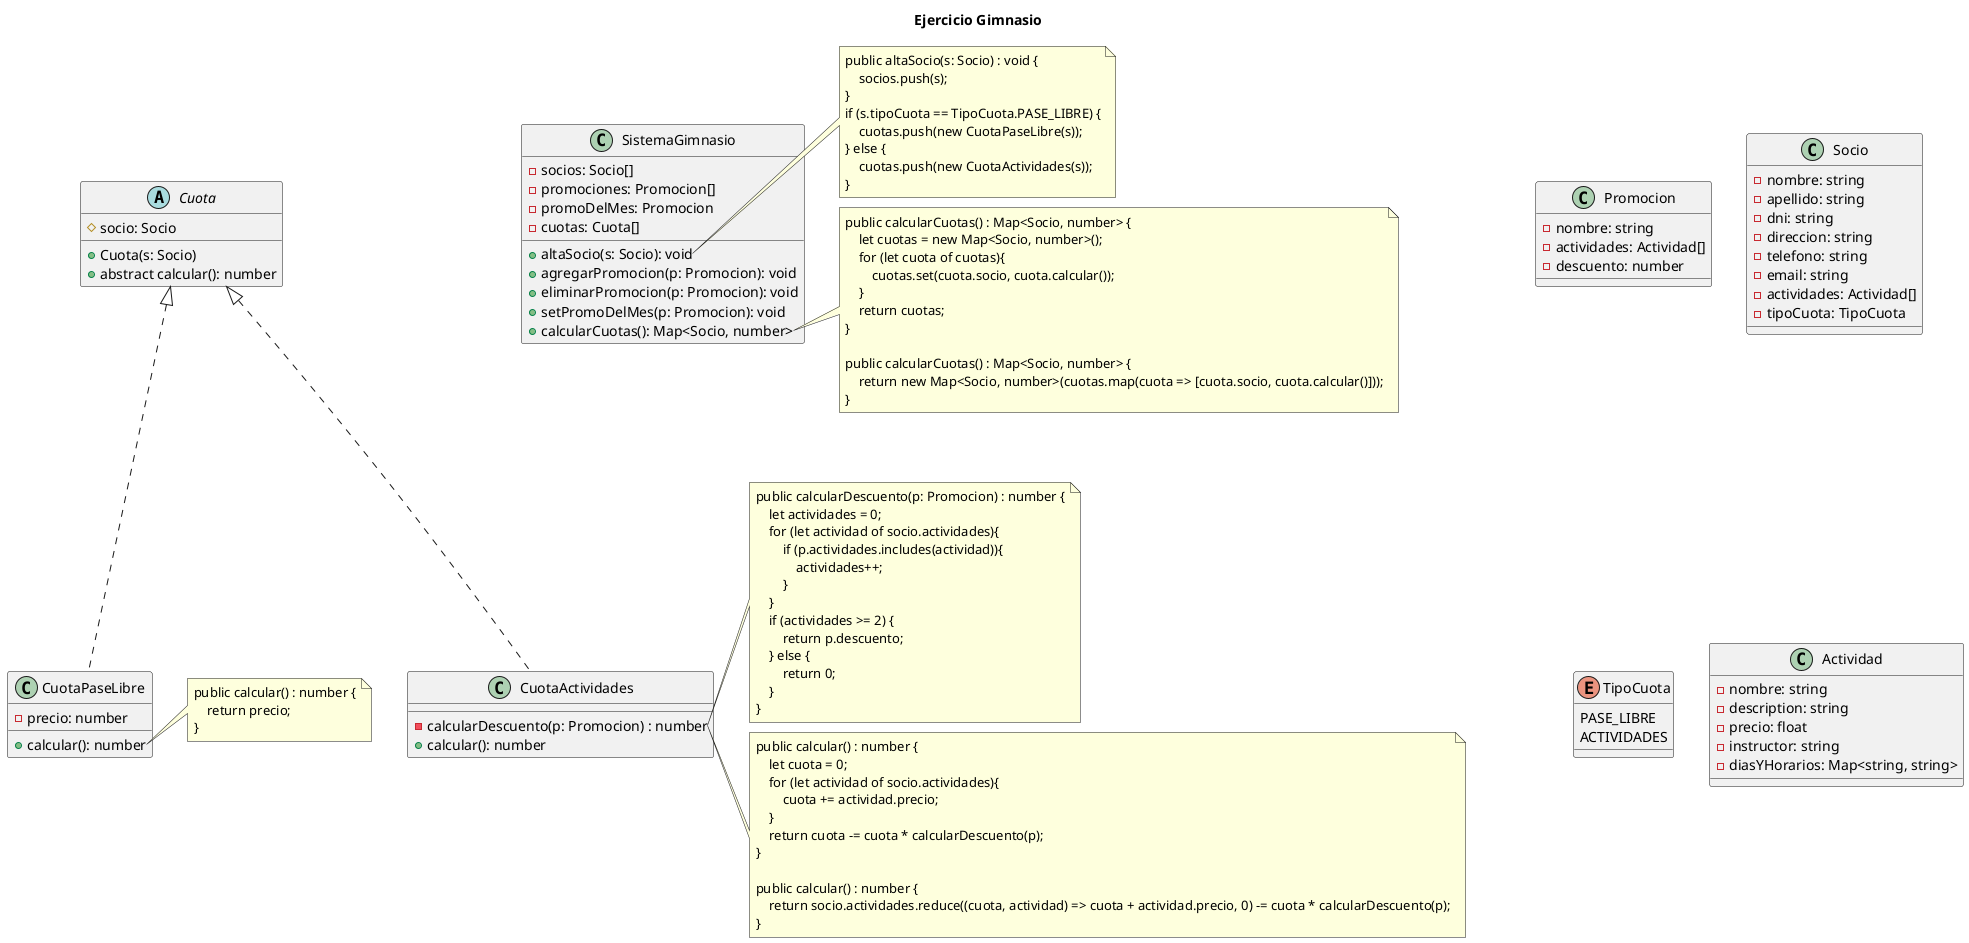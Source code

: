 @startuml

title "Ejercicio Gimnasio"

class SistemaGimnasio {
    - socios: Socio[]
    - promociones: Promocion[]
    - promoDelMes: Promocion
    - cuotas: Cuota[]

    + altaSocio(s: Socio): void
    + agregarPromocion(p: Promocion): void
    + eliminarPromocion(p: Promocion): void
    + setPromoDelMes(p: Promocion): void
    + calcularCuotas(): Map<Socio, number>
}




class Promocion {
    - nombre: string
    - actividades: Actividad[]
    - descuento: number
}

abstract class Cuota {
    # socio: Socio

    + Cuota(s: Socio)
    + abstract calcular(): number
}

class CuotaPaseLibre implements Cuota {
    - precio: number
    + calcular(): number
}

class CuotaActividades implements Cuota {
    - calcularDescuento(p: Promocion) : number
    + calcular(): number
}

class Socio {
    - nombre: string
    - apellido: string
    - dni: string
    - direccion: string
    - telefono: string
    - email: string
    - actividades: Actividad[]
    - tipoCuota: TipoCuota
}

enum TipoCuota {
    PASE_LIBRE
    ACTIVIDADES
}

class Actividad {
    - nombre: string
    - description: string
    - precio: float
    - instructor: string
    - diasYHorarios: Map<string, string>
}

'Notas
note right of CuotaPaseLibre::calcular
    public calcular() : number {
        return precio;
    }
end note

note right of CuotaActividades::calcularDescuento
    public calcularDescuento(p: Promocion) : number {
        let actividades = 0;
        for (let actividad of socio.actividades){
            if (p.actividades.includes(actividad)){
                actividades++;
            }
        }
        if (actividades >= 2) {
            return p.descuento;
        } else {
            return 0;
        }
    }
end note

note right of CuotaActividades::calcular
    public calcular() : number {
        let cuota = 0;
        for (let actividad of socio.actividades){
            cuota += actividad.precio;
        }
        return cuota -= cuota * calcularDescuento(p);
    }

    ' Otra forma de hacerlo
    public calcular() : number {
        return socio.actividades.reduce((cuota, actividad) => cuota + actividad.precio, 0) -= cuota * calcularDescuento(p);
    }
end note

note right of SistemaGimnasio::altaSocio
    public altaSocio(s: Socio) : void {
        socios.push(s);
    }
    if (s.tipoCuota == TipoCuota.PASE_LIBRE) {
        cuotas.push(new CuotaPaseLibre(s));
    } else {
        cuotas.push(new CuotaActividades(s));
    }
end note

note right of SistemaGimnasio::calcularCuotas
    public calcularCuotas() : Map<Socio, number> {
        let cuotas = new Map<Socio, number>();
        for (let cuota of cuotas){
            cuotas.set(cuota.socio, cuota.calcular());
        }
        return cuotas;
    }

    ' Otra forma de hacerlo
    public calcularCuotas() : Map<Socio, number> {
        return new Map<Socio, number>(cuotas.map(cuota => [cuota.socio, cuota.calcular()]));
    }
end note

@enduml